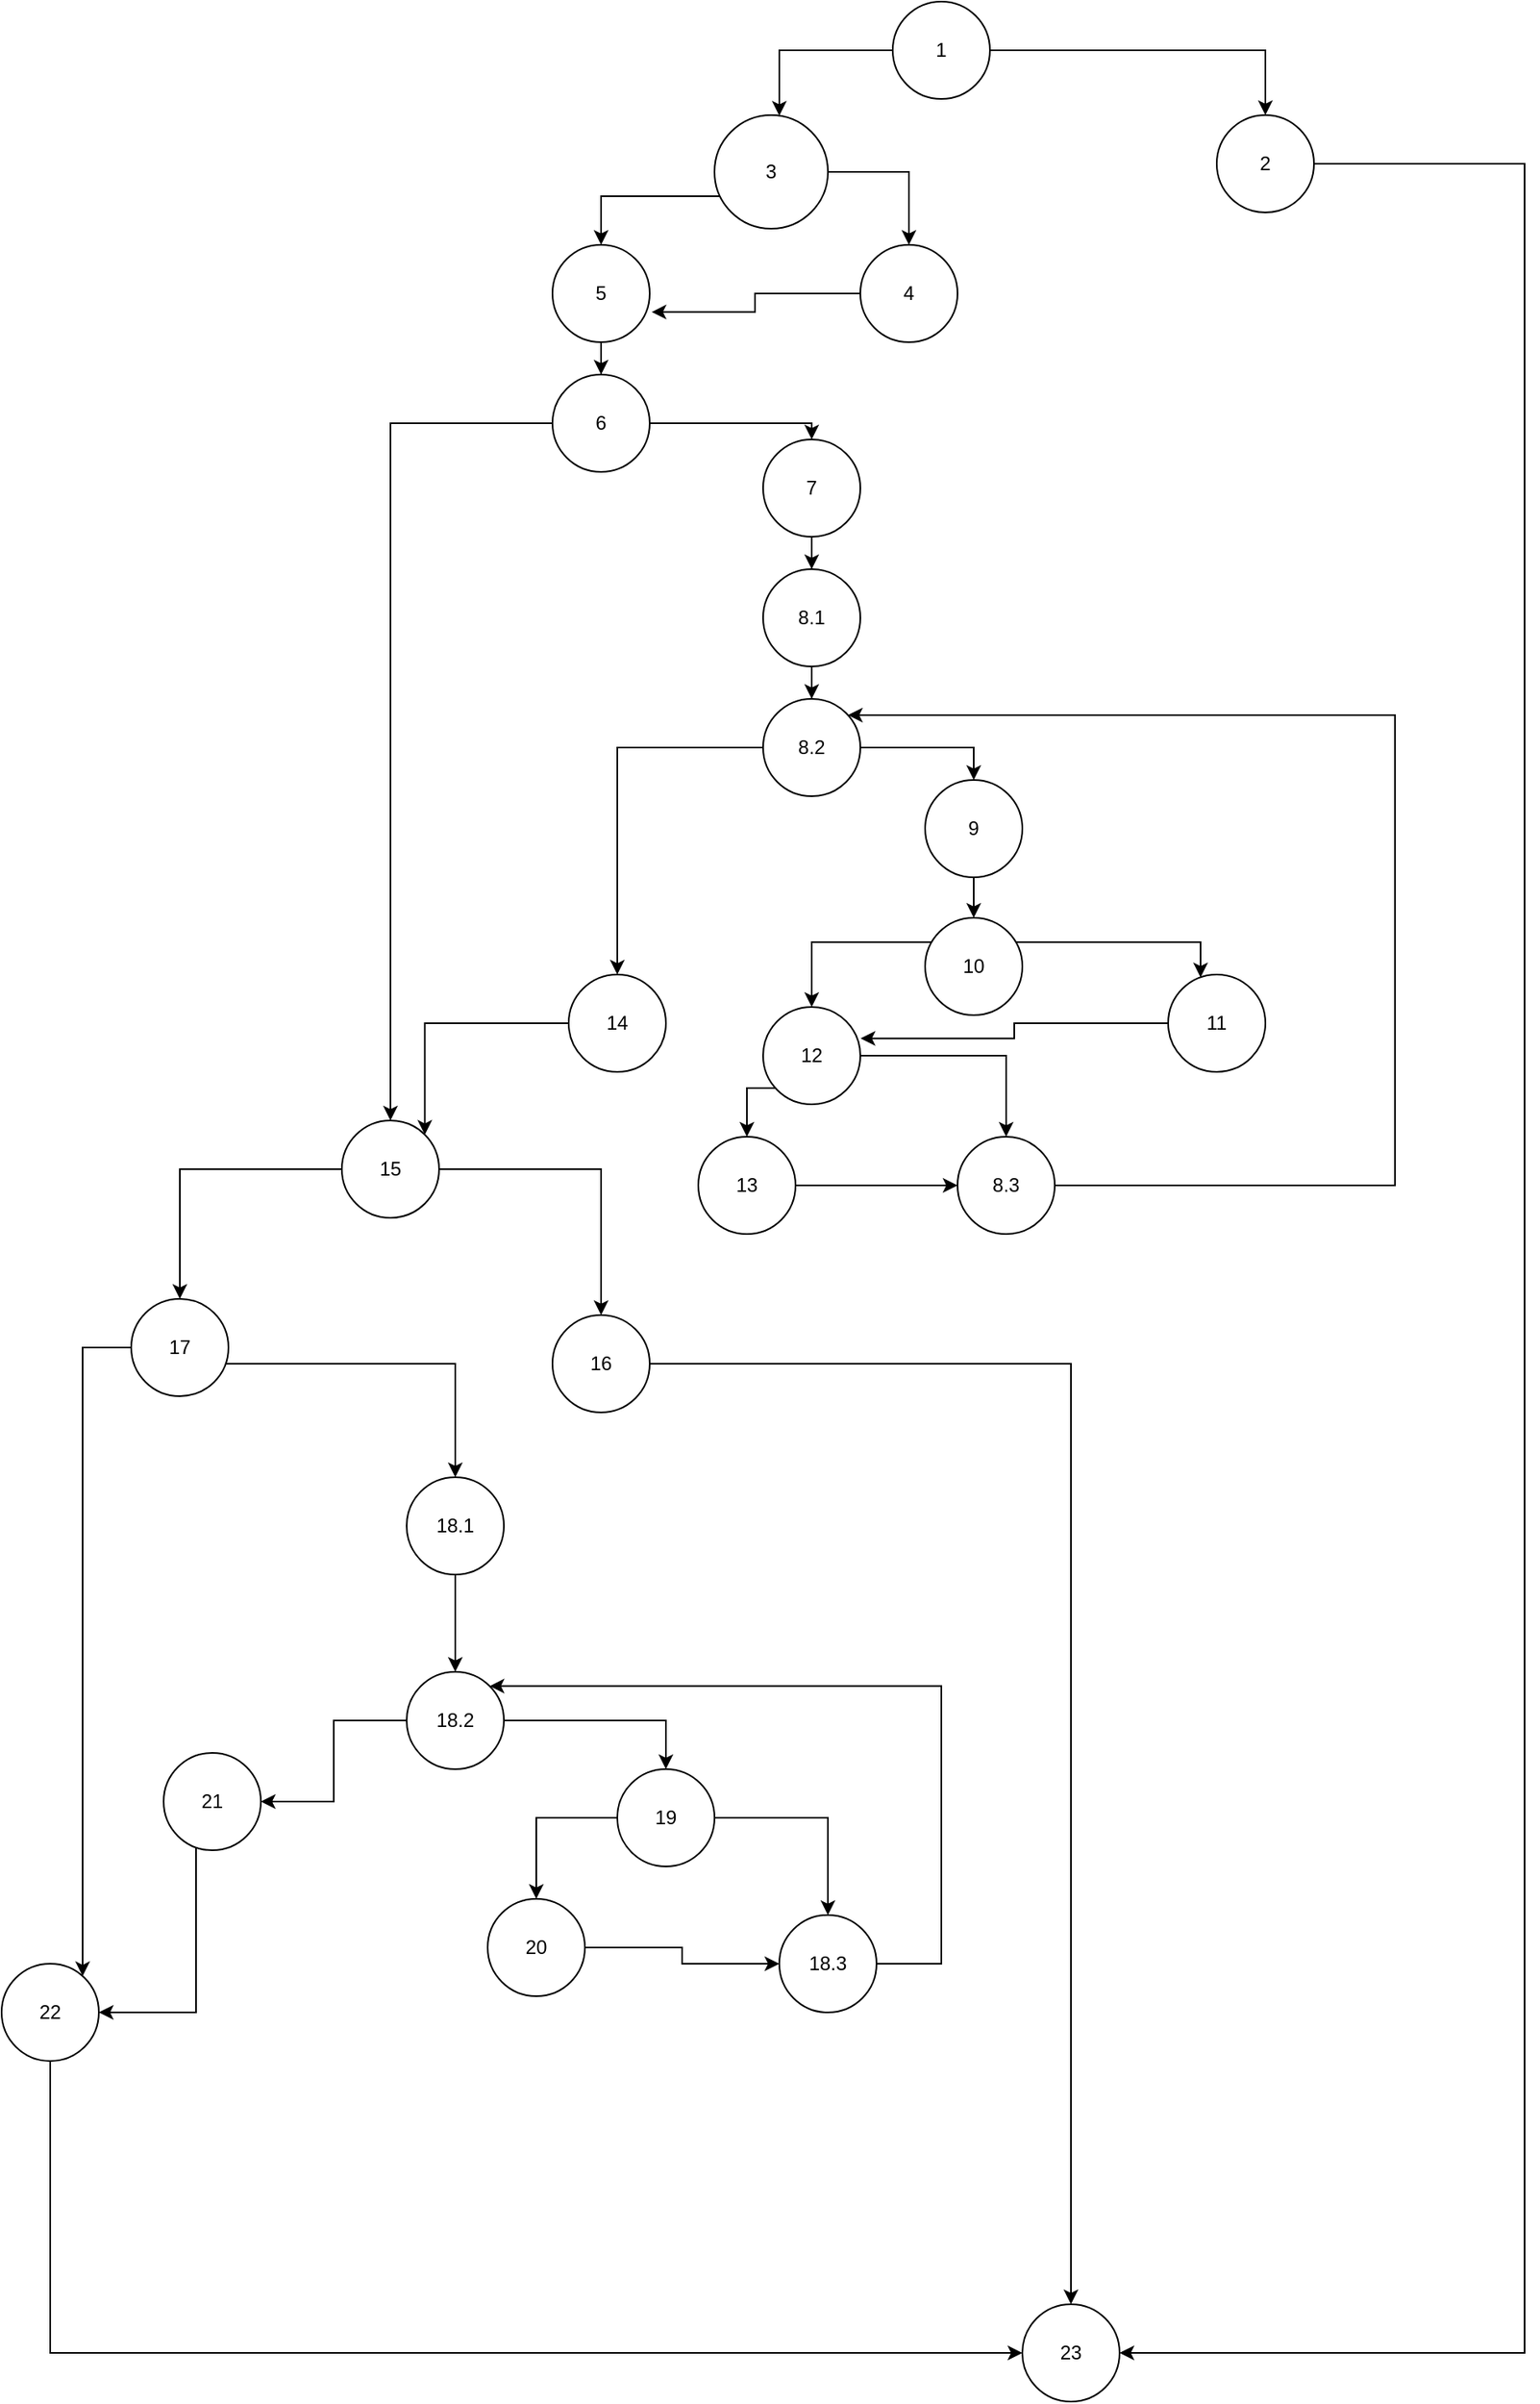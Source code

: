 <mxfile version="21.3.4" type="github">
  <diagram name="Page-1" id="1IcJq3T-kLSbelK-NKJS">
    <mxGraphModel dx="1877" dy="573" grid="1" gridSize="10" guides="1" tooltips="1" connect="1" arrows="1" fold="1" page="1" pageScale="1" pageWidth="827" pageHeight="1169" math="0" shadow="0">
      <root>
        <mxCell id="0" />
        <mxCell id="1" parent="0" />
        <mxCell id="zvUFs4yb7yLBPP39evHk-2" style="edgeStyle=orthogonalEdgeStyle;rounded=0;orthogonalLoop=1;jettySize=auto;html=1;entryX=0.5;entryY=0;entryDx=0;entryDy=0;" edge="1" parent="1" source="zvUFs4yb7yLBPP39evHk-1" target="zvUFs4yb7yLBPP39evHk-3">
          <mxGeometry relative="1" as="geometry">
            <mxPoint x="550" y="90" as="targetPoint" />
          </mxGeometry>
        </mxCell>
        <mxCell id="zvUFs4yb7yLBPP39evHk-4" style="edgeStyle=orthogonalEdgeStyle;rounded=0;orthogonalLoop=1;jettySize=auto;html=1;" edge="1" parent="1" source="zvUFs4yb7yLBPP39evHk-1" target="zvUFs4yb7yLBPP39evHk-5">
          <mxGeometry relative="1" as="geometry">
            <mxPoint x="190" y="110" as="targetPoint" />
            <Array as="points">
              <mxPoint x="220" y="50" />
            </Array>
          </mxGeometry>
        </mxCell>
        <mxCell id="zvUFs4yb7yLBPP39evHk-1" value="1" style="ellipse;whiteSpace=wrap;html=1;aspect=fixed;" vertex="1" parent="1">
          <mxGeometry x="290" y="20" width="60" height="60" as="geometry" />
        </mxCell>
        <mxCell id="zvUFs4yb7yLBPP39evHk-69" style="edgeStyle=orthogonalEdgeStyle;rounded=0;orthogonalLoop=1;jettySize=auto;html=1;" edge="1" parent="1" source="zvUFs4yb7yLBPP39evHk-3" target="zvUFs4yb7yLBPP39evHk-67">
          <mxGeometry relative="1" as="geometry">
            <Array as="points">
              <mxPoint x="680" y="120" />
              <mxPoint x="680" y="1470" />
            </Array>
          </mxGeometry>
        </mxCell>
        <mxCell id="zvUFs4yb7yLBPP39evHk-3" value="2" style="ellipse;whiteSpace=wrap;html=1;aspect=fixed;" vertex="1" parent="1">
          <mxGeometry x="490" y="90" width="60" height="60" as="geometry" />
        </mxCell>
        <mxCell id="zvUFs4yb7yLBPP39evHk-6" style="edgeStyle=orthogonalEdgeStyle;rounded=0;orthogonalLoop=1;jettySize=auto;html=1;" edge="1" parent="1" source="zvUFs4yb7yLBPP39evHk-5" target="zvUFs4yb7yLBPP39evHk-7">
          <mxGeometry relative="1" as="geometry">
            <mxPoint x="300" y="200" as="targetPoint" />
          </mxGeometry>
        </mxCell>
        <mxCell id="zvUFs4yb7yLBPP39evHk-8" style="edgeStyle=orthogonalEdgeStyle;rounded=0;orthogonalLoop=1;jettySize=auto;html=1;" edge="1" parent="1" source="zvUFs4yb7yLBPP39evHk-5" target="zvUFs4yb7yLBPP39evHk-9">
          <mxGeometry relative="1" as="geometry">
            <mxPoint x="110" y="190" as="targetPoint" />
            <Array as="points">
              <mxPoint x="110" y="140" />
            </Array>
          </mxGeometry>
        </mxCell>
        <mxCell id="zvUFs4yb7yLBPP39evHk-5" value="3" style="ellipse;whiteSpace=wrap;html=1;aspect=fixed;" vertex="1" parent="1">
          <mxGeometry x="180" y="90" width="70" height="70" as="geometry" />
        </mxCell>
        <mxCell id="zvUFs4yb7yLBPP39evHk-10" style="edgeStyle=orthogonalEdgeStyle;rounded=0;orthogonalLoop=1;jettySize=auto;html=1;entryX=1.02;entryY=0.69;entryDx=0;entryDy=0;entryPerimeter=0;" edge="1" parent="1" source="zvUFs4yb7yLBPP39evHk-7" target="zvUFs4yb7yLBPP39evHk-9">
          <mxGeometry relative="1" as="geometry">
            <Array as="points">
              <mxPoint x="205" y="200" />
              <mxPoint x="205" y="211" />
            </Array>
          </mxGeometry>
        </mxCell>
        <mxCell id="zvUFs4yb7yLBPP39evHk-7" value="4" style="ellipse;whiteSpace=wrap;html=1;aspect=fixed;" vertex="1" parent="1">
          <mxGeometry x="270" y="170" width="60" height="60" as="geometry" />
        </mxCell>
        <mxCell id="zvUFs4yb7yLBPP39evHk-11" style="edgeStyle=orthogonalEdgeStyle;rounded=0;orthogonalLoop=1;jettySize=auto;html=1;" edge="1" parent="1" source="zvUFs4yb7yLBPP39evHk-9" target="zvUFs4yb7yLBPP39evHk-12">
          <mxGeometry relative="1" as="geometry">
            <mxPoint x="110" y="270" as="targetPoint" />
          </mxGeometry>
        </mxCell>
        <mxCell id="zvUFs4yb7yLBPP39evHk-9" value="5" style="ellipse;whiteSpace=wrap;html=1;aspect=fixed;" vertex="1" parent="1">
          <mxGeometry x="80" y="170" width="60" height="60" as="geometry" />
        </mxCell>
        <mxCell id="zvUFs4yb7yLBPP39evHk-13" style="edgeStyle=orthogonalEdgeStyle;rounded=0;orthogonalLoop=1;jettySize=auto;html=1;" edge="1" parent="1" source="zvUFs4yb7yLBPP39evHk-12" target="zvUFs4yb7yLBPP39evHk-14">
          <mxGeometry relative="1" as="geometry">
            <mxPoint x="110" y="570" as="targetPoint" />
          </mxGeometry>
        </mxCell>
        <mxCell id="zvUFs4yb7yLBPP39evHk-15" style="edgeStyle=orthogonalEdgeStyle;rounded=0;orthogonalLoop=1;jettySize=auto;html=1;" edge="1" parent="1" source="zvUFs4yb7yLBPP39evHk-12" target="zvUFs4yb7yLBPP39evHk-16">
          <mxGeometry relative="1" as="geometry">
            <mxPoint x="240" y="320" as="targetPoint" />
            <Array as="points">
              <mxPoint x="240" y="280" />
            </Array>
          </mxGeometry>
        </mxCell>
        <mxCell id="zvUFs4yb7yLBPP39evHk-12" value="6" style="ellipse;whiteSpace=wrap;html=1;aspect=fixed;" vertex="1" parent="1">
          <mxGeometry x="80" y="250" width="60" height="60" as="geometry" />
        </mxCell>
        <mxCell id="zvUFs4yb7yLBPP39evHk-42" style="edgeStyle=orthogonalEdgeStyle;rounded=0;orthogonalLoop=1;jettySize=auto;html=1;" edge="1" parent="1" source="zvUFs4yb7yLBPP39evHk-14" target="zvUFs4yb7yLBPP39evHk-44">
          <mxGeometry relative="1" as="geometry">
            <mxPoint x="110" y="860" as="targetPoint" />
          </mxGeometry>
        </mxCell>
        <mxCell id="zvUFs4yb7yLBPP39evHk-45" style="edgeStyle=orthogonalEdgeStyle;rounded=0;orthogonalLoop=1;jettySize=auto;html=1;" edge="1" parent="1" source="zvUFs4yb7yLBPP39evHk-14" target="zvUFs4yb7yLBPP39evHk-46">
          <mxGeometry relative="1" as="geometry">
            <mxPoint x="-150" y="840" as="targetPoint" />
          </mxGeometry>
        </mxCell>
        <mxCell id="zvUFs4yb7yLBPP39evHk-14" value="15" style="ellipse;whiteSpace=wrap;html=1;aspect=fixed;" vertex="1" parent="1">
          <mxGeometry x="-50" y="710" width="60" height="60" as="geometry" />
        </mxCell>
        <mxCell id="zvUFs4yb7yLBPP39evHk-17" style="edgeStyle=orthogonalEdgeStyle;rounded=0;orthogonalLoop=1;jettySize=auto;html=1;" edge="1" parent="1" source="zvUFs4yb7yLBPP39evHk-16" target="zvUFs4yb7yLBPP39evHk-18">
          <mxGeometry relative="1" as="geometry">
            <mxPoint x="240" y="380" as="targetPoint" />
          </mxGeometry>
        </mxCell>
        <mxCell id="zvUFs4yb7yLBPP39evHk-16" value="7" style="ellipse;whiteSpace=wrap;html=1;aspect=fixed;" vertex="1" parent="1">
          <mxGeometry x="210" y="290" width="60" height="60" as="geometry" />
        </mxCell>
        <mxCell id="zvUFs4yb7yLBPP39evHk-19" style="edgeStyle=orthogonalEdgeStyle;rounded=0;orthogonalLoop=1;jettySize=auto;html=1;" edge="1" parent="1" source="zvUFs4yb7yLBPP39evHk-18" target="zvUFs4yb7yLBPP39evHk-20">
          <mxGeometry relative="1" as="geometry">
            <mxPoint x="240" y="480" as="targetPoint" />
          </mxGeometry>
        </mxCell>
        <mxCell id="zvUFs4yb7yLBPP39evHk-18" value="8.1" style="ellipse;whiteSpace=wrap;html=1;aspect=fixed;" vertex="1" parent="1">
          <mxGeometry x="210" y="370" width="60" height="60" as="geometry" />
        </mxCell>
        <mxCell id="zvUFs4yb7yLBPP39evHk-21" style="edgeStyle=orthogonalEdgeStyle;rounded=0;orthogonalLoop=1;jettySize=auto;html=1;" edge="1" parent="1" source="zvUFs4yb7yLBPP39evHk-20" target="zvUFs4yb7yLBPP39evHk-22">
          <mxGeometry relative="1" as="geometry">
            <mxPoint x="170" y="580" as="targetPoint" />
          </mxGeometry>
        </mxCell>
        <mxCell id="zvUFs4yb7yLBPP39evHk-24" style="edgeStyle=orthogonalEdgeStyle;rounded=0;orthogonalLoop=1;jettySize=auto;html=1;" edge="1" parent="1" source="zvUFs4yb7yLBPP39evHk-20" target="zvUFs4yb7yLBPP39evHk-25">
          <mxGeometry relative="1" as="geometry">
            <mxPoint x="340" y="530" as="targetPoint" />
            <Array as="points">
              <mxPoint x="340" y="480" />
            </Array>
          </mxGeometry>
        </mxCell>
        <mxCell id="zvUFs4yb7yLBPP39evHk-20" value="8.2" style="ellipse;whiteSpace=wrap;html=1;aspect=fixed;" vertex="1" parent="1">
          <mxGeometry x="210" y="450" width="60" height="60" as="geometry" />
        </mxCell>
        <mxCell id="zvUFs4yb7yLBPP39evHk-43" style="edgeStyle=orthogonalEdgeStyle;rounded=0;orthogonalLoop=1;jettySize=auto;html=1;entryX=1;entryY=0;entryDx=0;entryDy=0;" edge="1" parent="1" source="zvUFs4yb7yLBPP39evHk-22" target="zvUFs4yb7yLBPP39evHk-14">
          <mxGeometry relative="1" as="geometry" />
        </mxCell>
        <mxCell id="zvUFs4yb7yLBPP39evHk-22" value="14" style="ellipse;whiteSpace=wrap;html=1;aspect=fixed;" vertex="1" parent="1">
          <mxGeometry x="90" y="620" width="60" height="60" as="geometry" />
        </mxCell>
        <mxCell id="zvUFs4yb7yLBPP39evHk-26" style="edgeStyle=orthogonalEdgeStyle;rounded=0;orthogonalLoop=1;jettySize=auto;html=1;" edge="1" parent="1" source="zvUFs4yb7yLBPP39evHk-25" target="zvUFs4yb7yLBPP39evHk-27">
          <mxGeometry relative="1" as="geometry">
            <mxPoint x="340" y="600" as="targetPoint" />
          </mxGeometry>
        </mxCell>
        <mxCell id="zvUFs4yb7yLBPP39evHk-25" value="9" style="ellipse;whiteSpace=wrap;html=1;aspect=fixed;" vertex="1" parent="1">
          <mxGeometry x="310" y="500" width="60" height="60" as="geometry" />
        </mxCell>
        <mxCell id="zvUFs4yb7yLBPP39evHk-28" style="edgeStyle=orthogonalEdgeStyle;rounded=0;orthogonalLoop=1;jettySize=auto;html=1;" edge="1" parent="1" source="zvUFs4yb7yLBPP39evHk-27" target="zvUFs4yb7yLBPP39evHk-29">
          <mxGeometry relative="1" as="geometry">
            <mxPoint x="440" y="660" as="targetPoint" />
            <Array as="points">
              <mxPoint x="480" y="600" />
            </Array>
          </mxGeometry>
        </mxCell>
        <mxCell id="zvUFs4yb7yLBPP39evHk-30" style="edgeStyle=orthogonalEdgeStyle;rounded=0;orthogonalLoop=1;jettySize=auto;html=1;" edge="1" parent="1" source="zvUFs4yb7yLBPP39evHk-27" target="zvUFs4yb7yLBPP39evHk-31">
          <mxGeometry relative="1" as="geometry">
            <mxPoint x="270" y="660" as="targetPoint" />
            <Array as="points">
              <mxPoint x="240" y="600" />
            </Array>
          </mxGeometry>
        </mxCell>
        <mxCell id="zvUFs4yb7yLBPP39evHk-27" value="10" style="ellipse;whiteSpace=wrap;html=1;aspect=fixed;" vertex="1" parent="1">
          <mxGeometry x="310" y="585" width="60" height="60" as="geometry" />
        </mxCell>
        <mxCell id="zvUFs4yb7yLBPP39evHk-41" style="edgeStyle=orthogonalEdgeStyle;rounded=0;orthogonalLoop=1;jettySize=auto;html=1;entryX=1.003;entryY=0.323;entryDx=0;entryDy=0;entryPerimeter=0;" edge="1" parent="1" source="zvUFs4yb7yLBPP39evHk-29" target="zvUFs4yb7yLBPP39evHk-31">
          <mxGeometry relative="1" as="geometry" />
        </mxCell>
        <mxCell id="zvUFs4yb7yLBPP39evHk-29" value="11" style="ellipse;whiteSpace=wrap;html=1;aspect=fixed;" vertex="1" parent="1">
          <mxGeometry x="460" y="620" width="60" height="60" as="geometry" />
        </mxCell>
        <mxCell id="zvUFs4yb7yLBPP39evHk-35" style="edgeStyle=orthogonalEdgeStyle;rounded=0;orthogonalLoop=1;jettySize=auto;html=1;" edge="1" parent="1" source="zvUFs4yb7yLBPP39evHk-31" target="zvUFs4yb7yLBPP39evHk-36">
          <mxGeometry relative="1" as="geometry">
            <mxPoint x="360" y="750" as="targetPoint" />
          </mxGeometry>
        </mxCell>
        <mxCell id="zvUFs4yb7yLBPP39evHk-38" style="edgeStyle=orthogonalEdgeStyle;rounded=0;orthogonalLoop=1;jettySize=auto;html=1;" edge="1" parent="1" source="zvUFs4yb7yLBPP39evHk-31" target="zvUFs4yb7yLBPP39evHk-39">
          <mxGeometry relative="1" as="geometry">
            <mxPoint x="200" y="750" as="targetPoint" />
            <Array as="points">
              <mxPoint x="200" y="690" />
            </Array>
          </mxGeometry>
        </mxCell>
        <mxCell id="zvUFs4yb7yLBPP39evHk-31" value="12" style="ellipse;whiteSpace=wrap;html=1;aspect=fixed;" vertex="1" parent="1">
          <mxGeometry x="210" y="640" width="60" height="60" as="geometry" />
        </mxCell>
        <mxCell id="zvUFs4yb7yLBPP39evHk-37" style="edgeStyle=orthogonalEdgeStyle;rounded=0;orthogonalLoop=1;jettySize=auto;html=1;" edge="1" parent="1" source="zvUFs4yb7yLBPP39evHk-36" target="zvUFs4yb7yLBPP39evHk-20">
          <mxGeometry relative="1" as="geometry">
            <Array as="points">
              <mxPoint x="600" y="750" />
              <mxPoint x="600" y="460" />
            </Array>
          </mxGeometry>
        </mxCell>
        <mxCell id="zvUFs4yb7yLBPP39evHk-36" value="8.3" style="ellipse;whiteSpace=wrap;html=1;aspect=fixed;" vertex="1" parent="1">
          <mxGeometry x="330" y="720" width="60" height="60" as="geometry" />
        </mxCell>
        <mxCell id="zvUFs4yb7yLBPP39evHk-40" style="edgeStyle=orthogonalEdgeStyle;rounded=0;orthogonalLoop=1;jettySize=auto;html=1;entryX=0;entryY=0.5;entryDx=0;entryDy=0;" edge="1" parent="1" source="zvUFs4yb7yLBPP39evHk-39" target="zvUFs4yb7yLBPP39evHk-36">
          <mxGeometry relative="1" as="geometry" />
        </mxCell>
        <mxCell id="zvUFs4yb7yLBPP39evHk-39" value="13" style="ellipse;whiteSpace=wrap;html=1;aspect=fixed;" vertex="1" parent="1">
          <mxGeometry x="170" y="720" width="60" height="60" as="geometry" />
        </mxCell>
        <mxCell id="zvUFs4yb7yLBPP39evHk-70" style="edgeStyle=orthogonalEdgeStyle;rounded=0;orthogonalLoop=1;jettySize=auto;html=1;entryX=0.5;entryY=0;entryDx=0;entryDy=0;" edge="1" parent="1" source="zvUFs4yb7yLBPP39evHk-44" target="zvUFs4yb7yLBPP39evHk-67">
          <mxGeometry relative="1" as="geometry" />
        </mxCell>
        <mxCell id="zvUFs4yb7yLBPP39evHk-44" value="16" style="ellipse;whiteSpace=wrap;html=1;aspect=fixed;" vertex="1" parent="1">
          <mxGeometry x="80" y="830" width="60" height="60" as="geometry" />
        </mxCell>
        <mxCell id="zvUFs4yb7yLBPP39evHk-47" style="edgeStyle=orthogonalEdgeStyle;rounded=0;orthogonalLoop=1;jettySize=auto;html=1;" edge="1" parent="1" source="zvUFs4yb7yLBPP39evHk-46" target="zvUFs4yb7yLBPP39evHk-48">
          <mxGeometry relative="1" as="geometry">
            <mxPoint x="-210" y="950" as="targetPoint" />
            <Array as="points">
              <mxPoint x="-210" y="850" />
            </Array>
          </mxGeometry>
        </mxCell>
        <mxCell id="zvUFs4yb7yLBPP39evHk-49" style="edgeStyle=orthogonalEdgeStyle;rounded=0;orthogonalLoop=1;jettySize=auto;html=1;" edge="1" parent="1" source="zvUFs4yb7yLBPP39evHk-46" target="zvUFs4yb7yLBPP39evHk-50">
          <mxGeometry relative="1" as="geometry">
            <mxPoint x="-50" y="940" as="targetPoint" />
            <Array as="points">
              <mxPoint x="20" y="860" />
            </Array>
          </mxGeometry>
        </mxCell>
        <mxCell id="zvUFs4yb7yLBPP39evHk-46" value="17" style="ellipse;whiteSpace=wrap;html=1;aspect=fixed;" vertex="1" parent="1">
          <mxGeometry x="-180" y="820" width="60" height="60" as="geometry" />
        </mxCell>
        <mxCell id="zvUFs4yb7yLBPP39evHk-66" style="edgeStyle=orthogonalEdgeStyle;rounded=0;orthogonalLoop=1;jettySize=auto;html=1;" edge="1" parent="1" source="zvUFs4yb7yLBPP39evHk-48" target="zvUFs4yb7yLBPP39evHk-67">
          <mxGeometry relative="1" as="geometry">
            <mxPoint x="-220" y="1460" as="targetPoint" />
            <Array as="points">
              <mxPoint x="-230" y="1470" />
            </Array>
          </mxGeometry>
        </mxCell>
        <mxCell id="zvUFs4yb7yLBPP39evHk-48" value="22" style="ellipse;whiteSpace=wrap;html=1;aspect=fixed;" vertex="1" parent="1">
          <mxGeometry x="-260" y="1230" width="60" height="60" as="geometry" />
        </mxCell>
        <mxCell id="zvUFs4yb7yLBPP39evHk-51" style="edgeStyle=orthogonalEdgeStyle;rounded=0;orthogonalLoop=1;jettySize=auto;html=1;" edge="1" parent="1" source="zvUFs4yb7yLBPP39evHk-50" target="zvUFs4yb7yLBPP39evHk-52">
          <mxGeometry relative="1" as="geometry">
            <mxPoint x="-50" y="1020" as="targetPoint" />
          </mxGeometry>
        </mxCell>
        <mxCell id="zvUFs4yb7yLBPP39evHk-50" value="18.1" style="ellipse;whiteSpace=wrap;html=1;aspect=fixed;" vertex="1" parent="1">
          <mxGeometry x="-10" y="930" width="60" height="60" as="geometry" />
        </mxCell>
        <mxCell id="zvUFs4yb7yLBPP39evHk-53" style="edgeStyle=orthogonalEdgeStyle;rounded=0;orthogonalLoop=1;jettySize=auto;html=1;" edge="1" parent="1" source="zvUFs4yb7yLBPP39evHk-52" target="zvUFs4yb7yLBPP39evHk-54">
          <mxGeometry relative="1" as="geometry">
            <mxPoint x="-130" y="1130" as="targetPoint" />
          </mxGeometry>
        </mxCell>
        <mxCell id="zvUFs4yb7yLBPP39evHk-56" style="edgeStyle=orthogonalEdgeStyle;rounded=0;orthogonalLoop=1;jettySize=auto;html=1;" edge="1" parent="1" source="zvUFs4yb7yLBPP39evHk-52" target="zvUFs4yb7yLBPP39evHk-57">
          <mxGeometry relative="1" as="geometry">
            <mxPoint x="110" y="1140" as="targetPoint" />
            <Array as="points">
              <mxPoint x="150" y="1080" />
            </Array>
          </mxGeometry>
        </mxCell>
        <mxCell id="zvUFs4yb7yLBPP39evHk-52" value="18.2" style="ellipse;whiteSpace=wrap;html=1;aspect=fixed;" vertex="1" parent="1">
          <mxGeometry x="-10" y="1050" width="60" height="60" as="geometry" />
        </mxCell>
        <mxCell id="zvUFs4yb7yLBPP39evHk-55" style="edgeStyle=orthogonalEdgeStyle;rounded=0;orthogonalLoop=1;jettySize=auto;html=1;" edge="1" parent="1" source="zvUFs4yb7yLBPP39evHk-54" target="zvUFs4yb7yLBPP39evHk-48">
          <mxGeometry relative="1" as="geometry">
            <Array as="points">
              <mxPoint x="-140" y="1260" />
            </Array>
          </mxGeometry>
        </mxCell>
        <mxCell id="zvUFs4yb7yLBPP39evHk-54" value="21" style="ellipse;whiteSpace=wrap;html=1;aspect=fixed;" vertex="1" parent="1">
          <mxGeometry x="-160" y="1100" width="60" height="60" as="geometry" />
        </mxCell>
        <mxCell id="zvUFs4yb7yLBPP39evHk-60" style="edgeStyle=orthogonalEdgeStyle;rounded=0;orthogonalLoop=1;jettySize=auto;html=1;" edge="1" parent="1" source="zvUFs4yb7yLBPP39evHk-57" target="zvUFs4yb7yLBPP39evHk-61">
          <mxGeometry relative="1" as="geometry">
            <mxPoint x="70" y="1220" as="targetPoint" />
          </mxGeometry>
        </mxCell>
        <mxCell id="zvUFs4yb7yLBPP39evHk-63" style="edgeStyle=orthogonalEdgeStyle;rounded=0;orthogonalLoop=1;jettySize=auto;html=1;entryX=0.5;entryY=0;entryDx=0;entryDy=0;" edge="1" parent="1" source="zvUFs4yb7yLBPP39evHk-57" target="zvUFs4yb7yLBPP39evHk-62">
          <mxGeometry relative="1" as="geometry" />
        </mxCell>
        <mxCell id="zvUFs4yb7yLBPP39evHk-57" value="19" style="ellipse;whiteSpace=wrap;html=1;aspect=fixed;" vertex="1" parent="1">
          <mxGeometry x="120" y="1110" width="60" height="60" as="geometry" />
        </mxCell>
        <mxCell id="zvUFs4yb7yLBPP39evHk-64" style="edgeStyle=orthogonalEdgeStyle;rounded=0;orthogonalLoop=1;jettySize=auto;html=1;entryX=0;entryY=0.5;entryDx=0;entryDy=0;" edge="1" parent="1" source="zvUFs4yb7yLBPP39evHk-61" target="zvUFs4yb7yLBPP39evHk-62">
          <mxGeometry relative="1" as="geometry" />
        </mxCell>
        <mxCell id="zvUFs4yb7yLBPP39evHk-61" value="20" style="ellipse;whiteSpace=wrap;html=1;aspect=fixed;" vertex="1" parent="1">
          <mxGeometry x="40" y="1190" width="60" height="60" as="geometry" />
        </mxCell>
        <mxCell id="zvUFs4yb7yLBPP39evHk-65" style="edgeStyle=orthogonalEdgeStyle;rounded=0;orthogonalLoop=1;jettySize=auto;html=1;entryX=1;entryY=0;entryDx=0;entryDy=0;" edge="1" parent="1" source="zvUFs4yb7yLBPP39evHk-62" target="zvUFs4yb7yLBPP39evHk-52">
          <mxGeometry relative="1" as="geometry">
            <Array as="points">
              <mxPoint x="320" y="1230" />
              <mxPoint x="320" y="1059" />
            </Array>
          </mxGeometry>
        </mxCell>
        <mxCell id="zvUFs4yb7yLBPP39evHk-62" value="18.3" style="ellipse;whiteSpace=wrap;html=1;aspect=fixed;" vertex="1" parent="1">
          <mxGeometry x="220" y="1200" width="60" height="60" as="geometry" />
        </mxCell>
        <mxCell id="zvUFs4yb7yLBPP39evHk-67" value="23" style="ellipse;whiteSpace=wrap;html=1;aspect=fixed;" vertex="1" parent="1">
          <mxGeometry x="370" y="1440" width="60" height="60" as="geometry" />
        </mxCell>
      </root>
    </mxGraphModel>
  </diagram>
</mxfile>
